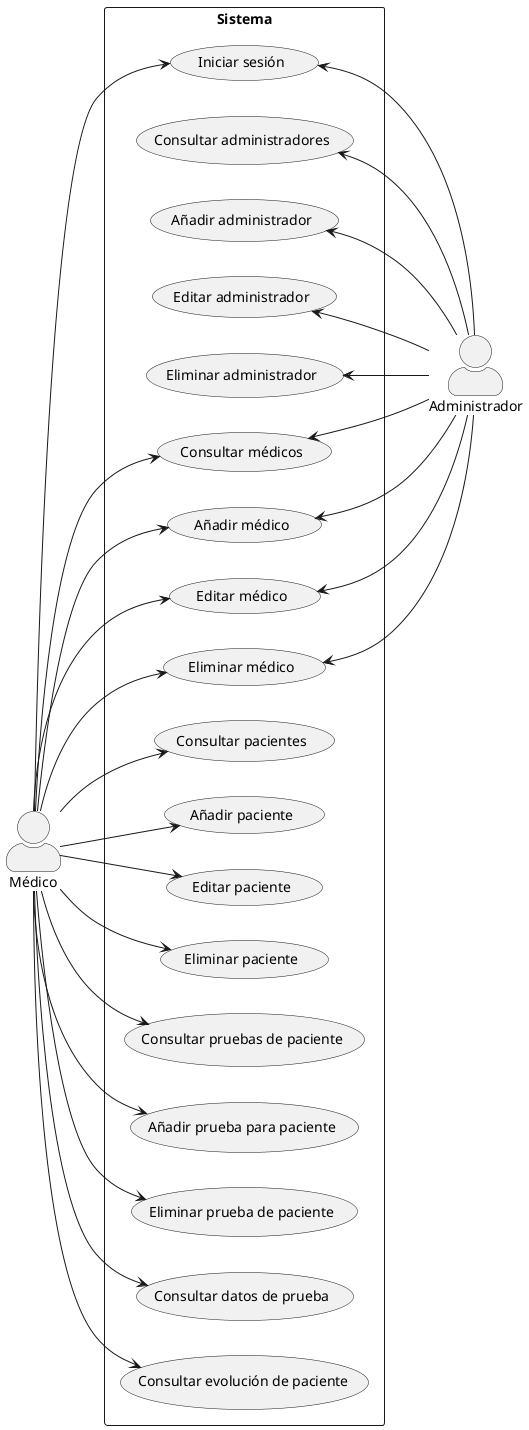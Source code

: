 @startuml
skinparam actorStyle awesome
left to right direction
rectangle Sistema {
    usecase (Iniciar sesión)
    usecase (Consultar administradores)
    usecase (Añadir administrador)
    usecase (Editar administrador)
    usecase (Eliminar administrador)
    usecase (Consultar médicos)
    usecase (Añadir médico)
    usecase (Editar médico)
    usecase (Eliminar médico)
    usecase (Consultar pacientes)
    usecase (Añadir paciente)
    usecase (Editar paciente)
    usecase (Eliminar paciente)
    usecase (Consultar pruebas de paciente)
    usecase (Añadir prueba para paciente)
    usecase (Eliminar prueba de paciente)
    usecase (Consultar datos de prueba)
    usecase (Consultar evolución de paciente)
}

Médico --> (Iniciar sesión)
Médico --> (Consultar médicos)
Médico --> (Añadir médico)
Médico --> (Editar médico)
Médico --> (Eliminar médico)
Médico --> (Consultar pacientes)
Médico --> (Añadir paciente)
Médico --> (Editar paciente)
Médico --> (Eliminar paciente)
Médico --> (Consultar pruebas de paciente)
Médico --> (Añadir prueba para paciente)
Médico --> (Eliminar prueba de paciente)
Médico --> (Consultar datos de prueba)
Médico --> (Consultar evolución de paciente)

(Iniciar sesión) <-- Administrador
(Consultar administradores) <-- Administrador
(Añadir administrador) <-- Administrador
(Editar administrador) <-- Administrador
(Eliminar administrador) <-- Administrador
(Consultar médicos) <-- Administrador
(Añadir médico) <-- Administrador
(Editar médico) <-- Administrador
(Eliminar médico) <-- Administrador
@enduml
